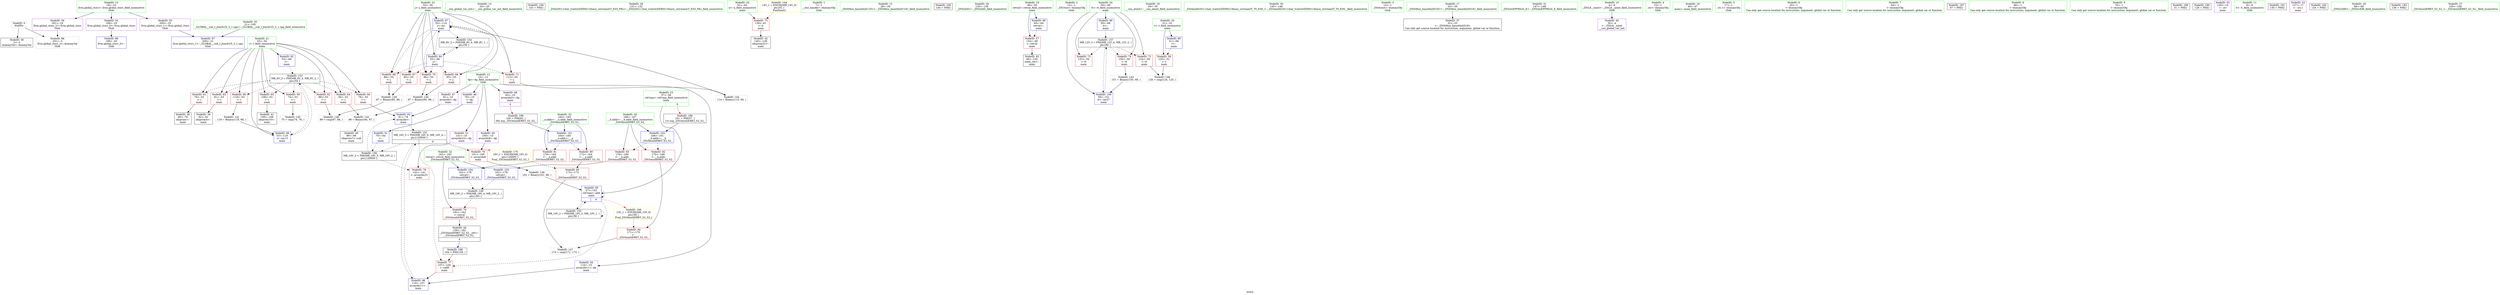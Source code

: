 digraph "SVFG" {
	label="SVFG";

	Node0x558853a9cf70 [shape=record,color=grey,label="{NodeID: 0\nNullPtr}"];
	Node0x558853a9cf70 -> Node0x558853ab1ac0[style=solid];
	Node0x558853a9cf70 -> Node0x558853ab5670[style=solid];
	Node0x558853ab25b0 [shape=record,color=blue,label="{NodeID: 97\n55\<--114\nj\<--inc\nmain\n}"];
	Node0x558853ab25b0 -> Node0x558853ab4500[style=dashed];
	Node0x558853ab25b0 -> Node0x558853ab45d0[style=dashed];
	Node0x558853ab25b0 -> Node0x558853ab46a0[style=dashed];
	Node0x558853ab25b0 -> Node0x558853ab4770[style=dashed];
	Node0x558853ab25b0 -> Node0x558853ab4840[style=dashed];
	Node0x558853ab25b0 -> Node0x558853ab25b0[style=dashed];
	Node0x558853ab25b0 -> Node0x558853ac03d0[style=dashed];
	Node0x558853ab06a0 [shape=record,color=green,label="{NodeID: 14\n24\<--25\n__cxx_global_var_init\<--__cxx_global_var_init_field_insensitive\n}"];
	Node0x558853ab5f20 [shape=record,color=black,label="{NodeID: 194\n143 = PHI()\n}"];
	Node0x558853ab1350 [shape=record,color=green,label="{NodeID: 28\n131\<--132\n_ZStlsISt11char_traitsIcEERSt13basic_ostreamIcT_ES5_PKc\<--_ZStlsISt11char_traitsIcEERSt13basic_ostreamIcT_ES5_PKc_field_insensitive\n}"];
	Node0x558853ab2000 [shape=record,color=black,label="{NodeID: 42\n140\<--139\nidxprom22\<--\nmain\n}"];
	Node0x558853ab9330 [shape=record,color=grey,label="{NodeID: 139\n87 = Binary(85, 86, )\n}"];
	Node0x558853ab9330 -> Node0x558853ab9db0[style=solid];
	Node0x558853ab3be0 [shape=record,color=purple,label="{NodeID: 56\n201\<--19\nllvm.global_ctors_2\<--llvm.global_ctors\nGlob }"];
	Node0x558853ab3be0 -> Node0x558853ab5670[style=solid];
	Node0x558853abfed0 [shape=record,color=black,label="{NodeID: 153\nMR_6V_3 = PHI(MR_6V_4, MR_6V_2, )\npts\{54 \}\n}"];
	Node0x558853abfed0 -> Node0x558853ab3e80[style=dashed];
	Node0x558853abfed0 -> Node0x558853ab3f50[style=dashed];
	Node0x558853abfed0 -> Node0x558853ab4020[style=dashed];
	Node0x558853abfed0 -> Node0x558853ab40f0[style=dashed];
	Node0x558853abfed0 -> Node0x558853ab41c0[style=dashed];
	Node0x558853abfed0 -> Node0x558853ab4290[style=dashed];
	Node0x558853abfed0 -> Node0x558853ab4360[style=dashed];
	Node0x558853abfed0 -> Node0x558853ab4430[style=dashed];
	Node0x558853abfed0 -> Node0x558853ab2680[style=dashed];
	Node0x558853ab4770 [shape=record,color=red,label="{NodeID: 70\n96\<--55\n\<--j\nmain\n}"];
	Node0x558853ab4770 -> Node0x558853ab94b0[style=solid];
	Node0x558853ab52d0 [shape=record,color=red,label="{NodeID: 84\n171\<--170\n\<--\n_ZSt3minIiERKT_S2_S2_\n}"];
	Node0x558853ab52d0 -> Node0x558853ab9f30[style=solid];
	Node0x558853a9d000 [shape=record,color=green,label="{NodeID: 1\n7\<--1\n__dso_handle\<--dummyObj\nGlob }"];
	Node0x558853ab2680 [shape=record,color=blue,label="{NodeID: 98\n53\<--119\ni\<--inc13\nmain\n}"];
	Node0x558853ab2680 -> Node0x558853abfed0[style=dashed];
	Node0x558853ab07a0 [shape=record,color=green,label="{NodeID: 15\n28\<--29\n_ZNSt8ios_base4InitC1Ev\<--_ZNSt8ios_base4InitC1Ev_field_insensitive\n}"];
	Node0x558853ab6020 [shape=record,color=black,label="{NodeID: 195\n144 = PHI()\n}"];
	Node0x558853ab1450 [shape=record,color=green,label="{NodeID: 29\n135\<--136\n_ZNSolsEi\<--_ZNSolsEi_field_insensitive\n}"];
	Node0x558853ab20d0 [shape=record,color=black,label="{NodeID: 43\n48\<--154\nmain_ret\<--\nmain\n}"];
	Node0x558853ab94b0 [shape=record,color=grey,label="{NodeID: 140\n97 = Binary(95, 96, )\n}"];
	Node0x558853ab94b0 -> Node0x558853ab97b0[style=solid];
	Node0x558853ab3ce0 [shape=record,color=red,label="{NodeID: 57\n154\<--49\n\<--retval\nmain\n}"];
	Node0x558853ab3ce0 -> Node0x558853ab20d0[style=solid];
	Node0x558853ac03d0 [shape=record,color=black,label="{NodeID: 154\nMR_8V_2 = PHI(MR_8V_4, MR_8V_1, )\npts\{56 \}\n}"];
	Node0x558853ac03d0 -> Node0x558853ab5b80[style=dashed];
	Node0x558853ab4840 [shape=record,color=red,label="{NodeID: 71\n113\<--55\n\<--j\nmain\n}"];
	Node0x558853ab4840 -> Node0x558853ab9ab0[style=solid];
	Node0x558853ab53a0 [shape=record,color=red,label="{NodeID: 85\n173\<--172\n\<--\n_ZSt3minIiERKT_S2_S2_\n}"];
	Node0x558853ab53a0 -> Node0x558853ab9f30[style=solid];
	Node0x558853aaf750 [shape=record,color=green,label="{NodeID: 2\n13\<--1\n_ZSt3cin\<--dummyObj\nGlob }"];
	Node0x558853ab2750 [shape=record,color=blue,label="{NodeID: 99\n59\<--66\ntt\<--\nmain\n}"];
	Node0x558853ab2750 -> Node0x558853ac12d0[style=dashed];
	Node0x558853ab08a0 [shape=record,color=green,label="{NodeID: 16\n34\<--35\n__cxa_atexit\<--__cxa_atexit_field_insensitive\n}"];
	Node0x558853ab60f0 [shape=record,color=black,label="{NodeID: 196\n160 = PHI(93, )\n0th arg _ZSt3minIiERKT_S2_S2_ }"];
	Node0x558853ab60f0 -> Node0x558853ab28f0[style=solid];
	Node0x558853ab1550 [shape=record,color=green,label="{NodeID: 30\n145\<--146\n_ZSt4endlIcSt11char_traitsIcEERSt13basic_ostreamIT_T0_ES6_\<--_ZSt4endlIcSt11char_traitsIcEERSt13basic_ostreamIT_T0_ES6__field_insensitive\n}"];
	Node0x558853ab21a0 [shape=record,color=black,label="{NodeID: 44\n159\<--182\n_ZSt3minIiERKT_S2_S2__ret\<--\n_ZSt3minIiERKT_S2_S2_\n|{<s0>4}}"];
	Node0x558853ab21a0:s0 -> Node0x558853acb5a0[style=solid,color=blue];
	Node0x558853ab9630 [shape=record,color=grey,label="{NodeID: 141\n119 = Binary(118, 66, )\n}"];
	Node0x558853ab9630 -> Node0x558853ab2680[style=solid];
	Node0x558853ab3db0 [shape=record,color=red,label="{NodeID: 58\n125\<--51\n\<--t\nmain\n}"];
	Node0x558853ab3db0 -> Node0x558853aba0b0[style=solid];
	Node0x558853ac08d0 [shape=record,color=black,label="{NodeID: 155\nMR_10V_2 = PHI(MR_10V_3, MR_10V_1, )\npts\{58 \}\n}"];
	Node0x558853ac08d0 -> Node0x558853ab5c50[style=dashed];
	Node0x558853ac08d0 -> Node0x558853ac08d0[style=dashed];
	Node0x558853ab4910 [shape=record,color=red,label="{NodeID: 72\n124\<--59\n\<--tt\nmain\n}"];
	Node0x558853ab4910 -> Node0x558853aba0b0[style=solid];
	Node0x558853ab5470 [shape=record,color=blue,label="{NodeID: 86\n199\<--20\nllvm.global_ctors_0\<--\nGlob }"];
	Node0x558853aaf7e0 [shape=record,color=green,label="{NodeID: 3\n14\<--1\n_ZSt4cout\<--dummyObj\nGlob }"];
	Node0x558853ab2820 [shape=record,color=blue,label="{NodeID: 100\n59\<--151\ntt\<--inc27\nmain\n}"];
	Node0x558853ab2820 -> Node0x558853ac12d0[style=dashed];
	Node0x558853ab09a0 [shape=record,color=green,label="{NodeID: 17\n33\<--39\n_ZNSt8ios_base4InitD1Ev\<--_ZNSt8ios_base4InitD1Ev_field_insensitive\n}"];
	Node0x558853ab09a0 -> Node0x558853ab1bc0[style=solid];
	Node0x558853ab1650 [shape=record,color=green,label="{NodeID: 31\n147\<--148\n_ZNSolsEPFRSoS_E\<--_ZNSolsEPFRSoS_E_field_insensitive\n}"];
	Node0x558853ab2270 [shape=record,color=purple,label="{NodeID: 45\n30\<--4\n\<--_ZStL8__ioinit\n__cxx_global_var_init\n}"];
	Node0x558853ab97b0 [shape=record,color=grey,label="{NodeID: 142\n98 = Binary(94, 97, )\n}"];
	Node0x558853ab97b0 -> Node0x558853ab1e60[style=solid];
	Node0x558853ab3e80 [shape=record,color=red,label="{NodeID: 59\n74\<--53\n\<--i\nmain\n}"];
	Node0x558853ab3e80 -> Node0x558853ab9c30[style=solid];
	Node0x558853ac0dd0 [shape=record,color=black,label="{NodeID: 156\nMR_16V_3 = PHI(MR_16V_5, MR_16V_2, )\npts\{120000 \}\n}"];
	Node0x558853ac0dd0 -> Node0x558853ab4df0[style=dashed];
	Node0x558853ac0dd0 -> Node0x558853ab5ab0[style=dashed];
	Node0x558853ab49e0 [shape=record,color=red,label="{NodeID: 73\n133\<--59\n\<--tt\nmain\n}"];
	Node0x558853ac2cc0 [shape=record,color=yellow,style=double,label="{NodeID: 170\n16V_1 = ENCHI(MR_16V_0)\npts\{120000 \}\nFun[_ZSt3minIiERKT_S2_S2_]}"];
	Node0x558853ac2cc0 -> Node0x558853ab53a0[style=dashed];
	Node0x558853ab5570 [shape=record,color=blue,label="{NodeID: 87\n200\<--21\nllvm.global_ctors_1\<--_GLOBAL__sub_I_jtnydv25_3_1.cpp\nGlob }"];
	Node0x558853aaf870 [shape=record,color=green,label="{NodeID: 4\n15\<--1\n.str\<--dummyObj\nGlob }"];
	Node0x558853ab28f0 [shape=record,color=blue,label="{NodeID: 101\n164\<--160\n__a.addr\<--__a\n_ZSt3minIiERKT_S2_S2_\n}"];
	Node0x558853ab28f0 -> Node0x558853ab4f90[style=dashed];
	Node0x558853ab28f0 -> Node0x558853ab5060[style=dashed];
	Node0x558853ab0aa0 [shape=record,color=green,label="{NodeID: 18\n46\<--47\nmain\<--main_field_insensitive\n}"];
	Node0x558853ab1750 [shape=record,color=green,label="{NodeID: 32\n162\<--163\nretval\<--retval_field_insensitive\n_ZSt3minIiERKT_S2_S2_\n}"];
	Node0x558853ab1750 -> Node0x558853ab4ec0[style=solid];
	Node0x558853ab1750 -> Node0x558853ab2a90[style=solid];
	Node0x558853ab1750 -> Node0x558853ab2b60[style=solid];
	Node0x558853ab2340 [shape=record,color=purple,label="{NodeID: 46\n70\<--10\n\<--dp\nmain\n}"];
	Node0x558853ab2340 -> Node0x558853ab5910[style=solid];
	Node0x558853ab9930 [shape=record,color=grey,label="{NodeID: 143\n151 = Binary(150, 66, )\n}"];
	Node0x558853ab9930 -> Node0x558853ab2820[style=solid];
	Node0x558853ab3f50 [shape=record,color=red,label="{NodeID: 60\n78\<--53\n\<--i\nmain\n}"];
	Node0x558853ab3f50 -> Node0x558853ab5ab0[style=solid];
	Node0x558853ac12d0 [shape=record,color=black,label="{NodeID: 157\nMR_12V_3 = PHI(MR_12V_4, MR_12V_2, )\npts\{60 \}\n}"];
	Node0x558853ac12d0 -> Node0x558853ab4910[style=dashed];
	Node0x558853ac12d0 -> Node0x558853ab49e0[style=dashed];
	Node0x558853ac12d0 -> Node0x558853ab4ab0[style=dashed];
	Node0x558853ac12d0 -> Node0x558853ab2820[style=dashed];
	Node0x558853ab4ab0 [shape=record,color=red,label="{NodeID: 74\n150\<--59\n\<--tt\nmain\n}"];
	Node0x558853ab4ab0 -> Node0x558853ab9930[style=solid];
	Node0x558853ab5670 [shape=record,color=blue, style = dotted,label="{NodeID: 88\n201\<--3\nllvm.global_ctors_2\<--dummyVal\nGlob }"];
	Node0x558853aaf900 [shape=record,color=green,label="{NodeID: 5\n17\<--1\n.str.1\<--dummyObj\nGlob }"];
	Node0x558853ab29c0 [shape=record,color=blue,label="{NodeID: 102\n166\<--161\n__b.addr\<--__b\n_ZSt3minIiERKT_S2_S2_\n}"];
	Node0x558853ab29c0 -> Node0x558853ab5130[style=dashed];
	Node0x558853ab29c0 -> Node0x558853ab5200[style=dashed];
	Node0x558853ab0ba0 [shape=record,color=green,label="{NodeID: 19\n49\<--50\nretval\<--retval_field_insensitive\nmain\n}"];
	Node0x558853ab0ba0 -> Node0x558853ab3ce0[style=solid];
	Node0x558853ab0ba0 -> Node0x558853ab5770[style=solid];
	Node0x558853ab1820 [shape=record,color=green,label="{NodeID: 33\n164\<--165\n__a.addr\<--__a.addr_field_insensitive\n_ZSt3minIiERKT_S2_S2_\n}"];
	Node0x558853ab1820 -> Node0x558853ab4f90[style=solid];
	Node0x558853ab1820 -> Node0x558853ab5060[style=solid];
	Node0x558853ab1820 -> Node0x558853ab28f0[style=solid];
	Node0x558853ab2410 [shape=record,color=purple,label="{NodeID: 47\n81\<--10\narrayidx\<--dp\nmain\n}"];
	Node0x558853ab2410 -> Node0x558853ab5ab0[style=solid];
	Node0x558853ab9ab0 [shape=record,color=grey,label="{NodeID: 144\n114 = Binary(113, 66, )\n}"];
	Node0x558853ab9ab0 -> Node0x558853ab25b0[style=solid];
	Node0x558853ab4020 [shape=record,color=red,label="{NodeID: 61\n79\<--53\n\<--i\nmain\n}"];
	Node0x558853ab4020 -> Node0x558853ab1cc0[style=solid];
	Node0x558853ab4b80 [shape=record,color=red,label="{NodeID: 75\n139\<--61\n\<--n\nmain\n}"];
	Node0x558853ab4b80 -> Node0x558853ab2000[style=solid];
	Node0x558853ab5770 [shape=record,color=blue,label="{NodeID: 89\n49\<--64\nretval\<--\nmain\n}"];
	Node0x558853ab5770 -> Node0x558853ab3ce0[style=dashed];
	Node0x558853ab0140 [shape=record,color=green,label="{NodeID: 6\n20\<--1\n\<--dummyObj\nCan only get source location for instruction, argument, global var or function.}"];
	Node0x5588538d4ef0 [shape=record,color=black,label="{NodeID: 186\n161 = PHI(57, )\n1st arg _ZSt3minIiERKT_S2_S2_ }"];
	Node0x5588538d4ef0 -> Node0x558853ab29c0[style=solid];
	Node0x558853ab2a90 [shape=record,color=blue,label="{NodeID: 103\n162\<--176\nretval\<--\n_ZSt3minIiERKT_S2_S2_\n}"];
	Node0x558853ab2a90 -> Node0x558853abead0[style=dashed];
	Node0x558853ab0c70 [shape=record,color=green,label="{NodeID: 20\n51\<--52\nt\<--t_field_insensitive\nmain\n}"];
	Node0x558853ab0c70 -> Node0x558853ab3db0[style=solid];
	Node0x558853ab0c70 -> Node0x558853ab5840[style=solid];
	Node0x558853ab18f0 [shape=record,color=green,label="{NodeID: 34\n166\<--167\n__b.addr\<--__b.addr_field_insensitive\n_ZSt3minIiERKT_S2_S2_\n}"];
	Node0x558853ab18f0 -> Node0x558853ab5130[style=solid];
	Node0x558853ab18f0 -> Node0x558853ab5200[style=solid];
	Node0x558853ab18f0 -> Node0x558853ab29c0[style=solid];
	Node0x558853ab3500 [shape=record,color=purple,label="{NodeID: 48\n93\<--10\narrayidx5\<--dp\nmain\n|{<s0>4}}"];
	Node0x558853ab3500:s0 -> Node0x558853ab60f0[style=solid,color=red];
	Node0x558853ab9c30 [shape=record,color=grey,label="{NodeID: 145\n75 = cmp(74, 76, )\n}"];
	Node0x558853ab40f0 [shape=record,color=red,label="{NodeID: 62\n88\<--53\n\<--i\nmain\n}"];
	Node0x558853ab40f0 -> Node0x558853ab9db0[style=solid];
	Node0x558853ab4c50 [shape=record,color=red,label="{NodeID: 76\n101\<--100\n\<--arrayidx8\nmain\n}"];
	Node0x558853ab4c50 -> Node0x558853ab33a0[style=solid];
	Node0x558853ab5840 [shape=record,color=blue,label="{NodeID: 90\n51\<--66\nt\<--\nmain\n}"];
	Node0x558853ab5840 -> Node0x558853ab3db0[style=dashed];
	Node0x558853ab01d0 [shape=record,color=green,label="{NodeID: 7\n64\<--1\n\<--dummyObj\nCan only get source location for instruction, argument, global var or function.}"];
	Node0x558853acaaf0 [shape=record,color=black,label="{NodeID: 187\n67 = PHI()\n}"];
	Node0x558853ab2b60 [shape=record,color=blue,label="{NodeID: 104\n162\<--179\nretval\<--\n_ZSt3minIiERKT_S2_S2_\n}"];
	Node0x558853ab2b60 -> Node0x558853abead0[style=dashed];
	Node0x558853ab0d40 [shape=record,color=green,label="{NodeID: 21\n53\<--54\ni\<--i_field_insensitive\nmain\n}"];
	Node0x558853ab0d40 -> Node0x558853ab3e80[style=solid];
	Node0x558853ab0d40 -> Node0x558853ab3f50[style=solid];
	Node0x558853ab0d40 -> Node0x558853ab4020[style=solid];
	Node0x558853ab0d40 -> Node0x558853ab40f0[style=solid];
	Node0x558853ab0d40 -> Node0x558853ab41c0[style=solid];
	Node0x558853ab0d40 -> Node0x558853ab4290[style=solid];
	Node0x558853ab0d40 -> Node0x558853ab4360[style=solid];
	Node0x558853ab0d40 -> Node0x558853ab4430[style=solid];
	Node0x558853ab0d40 -> Node0x558853ab59e0[style=solid];
	Node0x558853ab0d40 -> Node0x558853ab2680[style=solid];
	Node0x558853ab19c0 [shape=record,color=green,label="{NodeID: 35\n21\<--195\n_GLOBAL__sub_I_jtnydv25_3_1.cpp\<--_GLOBAL__sub_I_jtnydv25_3_1.cpp_field_insensitive\n}"];
	Node0x558853ab19c0 -> Node0x558853ab5570[style=solid];
	Node0x558853ab35d0 [shape=record,color=purple,label="{NodeID: 49\n100\<--10\narrayidx8\<--dp\nmain\n}"];
	Node0x558853ab35d0 -> Node0x558853ab4c50[style=solid];
	Node0x558853ab9db0 [shape=record,color=grey,label="{NodeID: 146\n89 = cmp(87, 88, )\n}"];
	Node0x558853ab41c0 [shape=record,color=red,label="{NodeID: 63\n91\<--53\n\<--i\nmain\n}"];
	Node0x558853ab41c0 -> Node0x558853ab1d90[style=solid];
	Node0x558853ab4d20 [shape=record,color=red,label="{NodeID: 77\n107\<--104\n\<--call9\nmain\n}"];
	Node0x558853ab4d20 -> Node0x558853ab24e0[style=solid];
	Node0x558853ab5910 [shape=record,color=blue,label="{NodeID: 91\n70\<--64\n\<--\nmain\n}"];
	Node0x558853ab5910 -> Node0x558853ac0dd0[style=dashed];
	Node0x558853ab0260 [shape=record,color=green,label="{NodeID: 8\n66\<--1\n\<--dummyObj\nCan only get source location for instruction, argument, global var or function.}"];
	Node0x558853acb5a0 [shape=record,color=black,label="{NodeID: 188\n104 = PHI(159, )\n}"];
	Node0x558853acb5a0 -> Node0x558853ab4d20[style=solid];
	Node0x558853ab0e10 [shape=record,color=green,label="{NodeID: 22\n55\<--56\nj\<--j_field_insensitive\nmain\n}"];
	Node0x558853ab0e10 -> Node0x558853ab4500[style=solid];
	Node0x558853ab0e10 -> Node0x558853ab45d0[style=solid];
	Node0x558853ab0e10 -> Node0x558853ab46a0[style=solid];
	Node0x558853ab0e10 -> Node0x558853ab4770[style=solid];
	Node0x558853ab0e10 -> Node0x558853ab4840[style=solid];
	Node0x558853ab0e10 -> Node0x558853ab5b80[style=solid];
	Node0x558853ab0e10 -> Node0x558853ab25b0[style=solid];
	Node0x558853ab1ac0 [shape=record,color=black,label="{NodeID: 36\n2\<--3\ndummyVal\<--dummyVal\n}"];
	Node0x558853ab36a0 [shape=record,color=purple,label="{NodeID: 50\n110\<--10\narrayidx11\<--dp\nmain\n}"];
	Node0x558853ab36a0 -> Node0x558853ab24e0[style=solid];
	Node0x558853ab9f30 [shape=record,color=grey,label="{NodeID: 147\n174 = cmp(171, 173, )\n}"];
	Node0x558853ab4290 [shape=record,color=red,label="{NodeID: 64\n94\<--53\n\<--i\nmain\n}"];
	Node0x558853ab4290 -> Node0x558853ab97b0[style=solid];
	Node0x558853ab4df0 [shape=record,color=red,label="{NodeID: 78\n142\<--141\n\<--arrayidx23\nmain\n}"];
	Node0x558853ab59e0 [shape=record,color=blue,label="{NodeID: 92\n53\<--66\ni\<--\nmain\n}"];
	Node0x558853ab59e0 -> Node0x558853abfed0[style=dashed];
	Node0x558853ab02f0 [shape=record,color=green,label="{NodeID: 9\n76\<--1\n\<--dummyObj\nCan only get source location for instruction, argument, global var or function.}"];
	Node0x558853acb790 [shape=record,color=black,label="{NodeID: 189\n31 = PHI()\n}"];
	Node0x558853ab0ee0 [shape=record,color=green,label="{NodeID: 23\n57\<--58\nref.tmp\<--ref.tmp_field_insensitive\nmain\n|{|<s1>4}}"];
	Node0x558853ab0ee0 -> Node0x558853ab5c50[style=solid];
	Node0x558853ab0ee0:s1 -> Node0x5588538d4ef0[style=solid,color=red];
	Node0x558853ab1bc0 [shape=record,color=black,label="{NodeID: 37\n32\<--33\n\<--_ZNSt8ios_base4InitD1Ev\nCan only get source location for instruction, argument, global var or function.}"];
	Node0x558853ab3770 [shape=record,color=purple,label="{NodeID: 51\n141\<--10\narrayidx23\<--dp\nmain\n}"];
	Node0x558853ab3770 -> Node0x558853ab4df0[style=solid];
	Node0x558853aba0b0 [shape=record,color=grey,label="{NodeID: 148\n126 = cmp(124, 125, )\n}"];
	Node0x558853ab4360 [shape=record,color=red,label="{NodeID: 65\n108\<--53\n\<--i\nmain\n}"];
	Node0x558853ab4360 -> Node0x558853ab1f30[style=solid];
	Node0x558853ab4ec0 [shape=record,color=red,label="{NodeID: 79\n182\<--162\n\<--retval\n_ZSt3minIiERKT_S2_S2_\n}"];
	Node0x558853ab4ec0 -> Node0x558853ab21a0[style=solid];
	Node0x558853ab5ab0 [shape=record,color=blue,label="{NodeID: 93\n81\<--78\narrayidx\<--\nmain\n}"];
	Node0x558853ab5ab0 -> Node0x558853abf9d0[style=dashed];
	Node0x558853ab0380 [shape=record,color=green,label="{NodeID: 10\n4\<--6\n_ZStL8__ioinit\<--_ZStL8__ioinit_field_insensitive\nGlob }"];
	Node0x558853ab0380 -> Node0x558853ab2270[style=solid];
	Node0x558853acb860 [shape=record,color=black,label="{NodeID: 190\n128 = PHI()\n}"];
	Node0x558853ab0fb0 [shape=record,color=green,label="{NodeID: 24\n59\<--60\ntt\<--tt_field_insensitive\nmain\n}"];
	Node0x558853ab0fb0 -> Node0x558853ab4910[style=solid];
	Node0x558853ab0fb0 -> Node0x558853ab49e0[style=solid];
	Node0x558853ab0fb0 -> Node0x558853ab4ab0[style=solid];
	Node0x558853ab0fb0 -> Node0x558853ab2750[style=solid];
	Node0x558853ab0fb0 -> Node0x558853ab2820[style=solid];
	Node0x558853ab1cc0 [shape=record,color=black,label="{NodeID: 38\n80\<--79\nidxprom\<--\nmain\n}"];
	Node0x558853ab3840 [shape=record,color=purple,label="{NodeID: 52\n129\<--15\n\<--.str\nmain\n}"];
	Node0x558853abead0 [shape=record,color=black,label="{NodeID: 149\nMR_19V_3 = PHI(MR_19V_4, MR_19V_2, )\npts\{163 \}\n}"];
	Node0x558853abead0 -> Node0x558853ab4ec0[style=dashed];
	Node0x558853ab4430 [shape=record,color=red,label="{NodeID: 66\n118\<--53\n\<--i\nmain\n}"];
	Node0x558853ab4430 -> Node0x558853ab9630[style=solid];
	Node0x558853ab4f90 [shape=record,color=red,label="{NodeID: 80\n172\<--164\n\<--__a.addr\n_ZSt3minIiERKT_S2_S2_\n}"];
	Node0x558853ab4f90 -> Node0x558853ab53a0[style=solid];
	Node0x558853ab5b80 [shape=record,color=blue,label="{NodeID: 94\n55\<--66\nj\<--\nmain\n}"];
	Node0x558853ab5b80 -> Node0x558853ab4500[style=dashed];
	Node0x558853ab5b80 -> Node0x558853ab45d0[style=dashed];
	Node0x558853ab5b80 -> Node0x558853ab46a0[style=dashed];
	Node0x558853ab5b80 -> Node0x558853ab4770[style=dashed];
	Node0x558853ab5b80 -> Node0x558853ab4840[style=dashed];
	Node0x558853ab5b80 -> Node0x558853ab25b0[style=dashed];
	Node0x558853ab5b80 -> Node0x558853ac03d0[style=dashed];
	Node0x558853ab0410 [shape=record,color=green,label="{NodeID: 11\n8\<--9\nS\<--S_field_insensitive\nGlob }"];
	Node0x558853acb930 [shape=record,color=black,label="{NodeID: 191\n130 = PHI()\n}"];
	Node0x558853ab1080 [shape=record,color=green,label="{NodeID: 25\n61\<--62\nn\<--n_field_insensitive\nmain\n}"];
	Node0x558853ab1080 -> Node0x558853ab4b80[style=solid];
	Node0x558853ab1d90 [shape=record,color=black,label="{NodeID: 39\n92\<--91\nidxprom4\<--\nmain\n}"];
	Node0x558853ab3910 [shape=record,color=purple,label="{NodeID: 53\n137\<--17\n\<--.str.1\nmain\n}"];
	Node0x558853ab4500 [shape=record,color=red,label="{NodeID: 67\n85\<--55\n\<--j\nmain\n}"];
	Node0x558853ab4500 -> Node0x558853ab9330[style=solid];
	Node0x558853ac2750 [shape=record,color=yellow,style=double,label="{NodeID: 164\n14V_1 = ENCHI(MR_14V_0)\npts\{62 \}\nFun[main]}"];
	Node0x558853ac2750 -> Node0x558853ab4b80[style=dashed];
	Node0x558853ab5060 [shape=record,color=red,label="{NodeID: 81\n179\<--164\n\<--__a.addr\n_ZSt3minIiERKT_S2_S2_\n}"];
	Node0x558853ab5060 -> Node0x558853ab2b60[style=solid];
	Node0x558853ab5c50 [shape=record,color=blue,label="{NodeID: 95\n57\<--102\nref.tmp\<--add\nmain\n|{|<s3>4}}"];
	Node0x558853ab5c50 -> Node0x558853ab4d20[style=dashed];
	Node0x558853ab5c50 -> Node0x558853ab5c50[style=dashed];
	Node0x558853ab5c50 -> Node0x558853ac08d0[style=dashed];
	Node0x558853ab5c50:s3 -> Node0x558853ac2910[style=dashed,color=red];
	Node0x558853ab04a0 [shape=record,color=green,label="{NodeID: 12\n10\<--12\ndp\<--dp_field_insensitive\nGlob }"];
	Node0x558853ab04a0 -> Node0x558853ab2340[style=solid];
	Node0x558853ab04a0 -> Node0x558853ab2410[style=solid];
	Node0x558853ab04a0 -> Node0x558853ab3500[style=solid];
	Node0x558853ab04a0 -> Node0x558853ab35d0[style=solid];
	Node0x558853ab04a0 -> Node0x558853ab36a0[style=solid];
	Node0x558853ab04a0 -> Node0x558853ab3770[style=solid];
	Node0x558853ab5d20 [shape=record,color=black,label="{NodeID: 192\n134 = PHI()\n}"];
	Node0x558853ab1150 [shape=record,color=green,label="{NodeID: 26\n68\<--69\n_ZNSirsERi\<--_ZNSirsERi_field_insensitive\n}"];
	Node0x558853ab1e60 [shape=record,color=black,label="{NodeID: 40\n99\<--98\nidxprom7\<--sub\nmain\n}"];
	Node0x558853ab39e0 [shape=record,color=purple,label="{NodeID: 54\n199\<--19\nllvm.global_ctors_0\<--llvm.global_ctors\nGlob }"];
	Node0x558853ab39e0 -> Node0x558853ab5470[style=solid];
	Node0x558853ab45d0 [shape=record,color=red,label="{NodeID: 68\n86\<--55\n\<--j\nmain\n}"];
	Node0x558853ab45d0 -> Node0x558853ab9330[style=solid];
	Node0x558853ab5130 [shape=record,color=red,label="{NodeID: 82\n170\<--166\n\<--__b.addr\n_ZSt3minIiERKT_S2_S2_\n}"];
	Node0x558853ab5130 -> Node0x558853ab52d0[style=solid];
	Node0x558853ab24e0 [shape=record,color=blue,label="{NodeID: 96\n110\<--107\narrayidx11\<--\nmain\n}"];
	Node0x558853ab24e0 -> Node0x558853abf9d0[style=dashed];
	Node0x558853ab05a0 [shape=record,color=green,label="{NodeID: 13\n19\<--23\nllvm.global_ctors\<--llvm.global_ctors_field_insensitive\nGlob }"];
	Node0x558853ab05a0 -> Node0x558853ab39e0[style=solid];
	Node0x558853ab05a0 -> Node0x558853ab3ae0[style=solid];
	Node0x558853ab05a0 -> Node0x558853ab3be0[style=solid];
	Node0x558853ab5e20 [shape=record,color=black,label="{NodeID: 193\n138 = PHI()\n}"];
	Node0x558853ab1250 [shape=record,color=green,label="{NodeID: 27\n105\<--106\n_ZSt3minIiERKT_S2_S2_\<--_ZSt3minIiERKT_S2_S2__field_insensitive\n}"];
	Node0x558853ab1f30 [shape=record,color=black,label="{NodeID: 41\n109\<--108\nidxprom10\<--\nmain\n}"];
	Node0x558853ab33a0 [shape=record,color=grey,label="{NodeID: 138\n102 = Binary(101, 66, )\n}"];
	Node0x558853ab33a0 -> Node0x558853ab5c50[style=solid];
	Node0x558853ab3ae0 [shape=record,color=purple,label="{NodeID: 55\n200\<--19\nllvm.global_ctors_1\<--llvm.global_ctors\nGlob }"];
	Node0x558853ab3ae0 -> Node0x558853ab5570[style=solid];
	Node0x558853abf9d0 [shape=record,color=black,label="{NodeID: 152\nMR_16V_5 = PHI(MR_16V_6, MR_16V_4, )\npts\{120000 \}\n|{|<s4>4}}"];
	Node0x558853abf9d0 -> Node0x558853ab4c50[style=dashed];
	Node0x558853abf9d0 -> Node0x558853ab4d20[style=dashed];
	Node0x558853abf9d0 -> Node0x558853ab24e0[style=dashed];
	Node0x558853abf9d0 -> Node0x558853ac0dd0[style=dashed];
	Node0x558853abf9d0:s4 -> Node0x558853ac2cc0[style=dashed,color=red];
	Node0x558853ab46a0 [shape=record,color=red,label="{NodeID: 69\n95\<--55\n\<--j\nmain\n}"];
	Node0x558853ab46a0 -> Node0x558853ab94b0[style=solid];
	Node0x558853ac2910 [shape=record,color=yellow,style=double,label="{NodeID: 166\n10V_1 = ENCHI(MR_10V_0)\npts\{58 \}\nFun[_ZSt3minIiERKT_S2_S2_]}"];
	Node0x558853ac2910 -> Node0x558853ab52d0[style=dashed];
	Node0x558853ab5200 [shape=record,color=red,label="{NodeID: 83\n176\<--166\n\<--__b.addr\n_ZSt3minIiERKT_S2_S2_\n}"];
	Node0x558853ab5200 -> Node0x558853ab2a90[style=solid];
}
